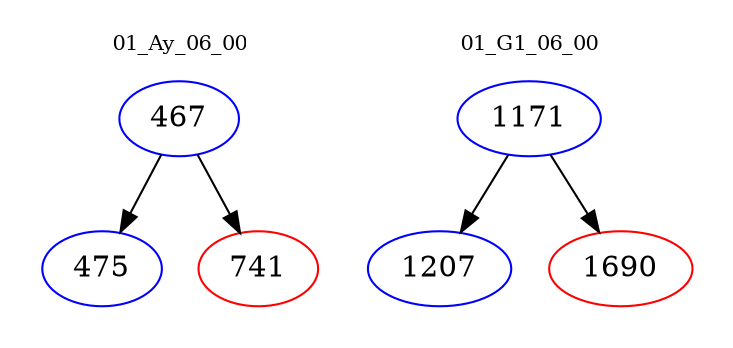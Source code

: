 digraph{
subgraph cluster_0 {
color = white
label = "01_Ay_06_00";
fontsize=10;
T0_467 [label="467", color="blue"]
T0_467 -> T0_475 [color="black"]
T0_475 [label="475", color="blue"]
T0_467 -> T0_741 [color="black"]
T0_741 [label="741", color="red"]
}
subgraph cluster_1 {
color = white
label = "01_G1_06_00";
fontsize=10;
T1_1171 [label="1171", color="blue"]
T1_1171 -> T1_1207 [color="black"]
T1_1207 [label="1207", color="blue"]
T1_1171 -> T1_1690 [color="black"]
T1_1690 [label="1690", color="red"]
}
}
